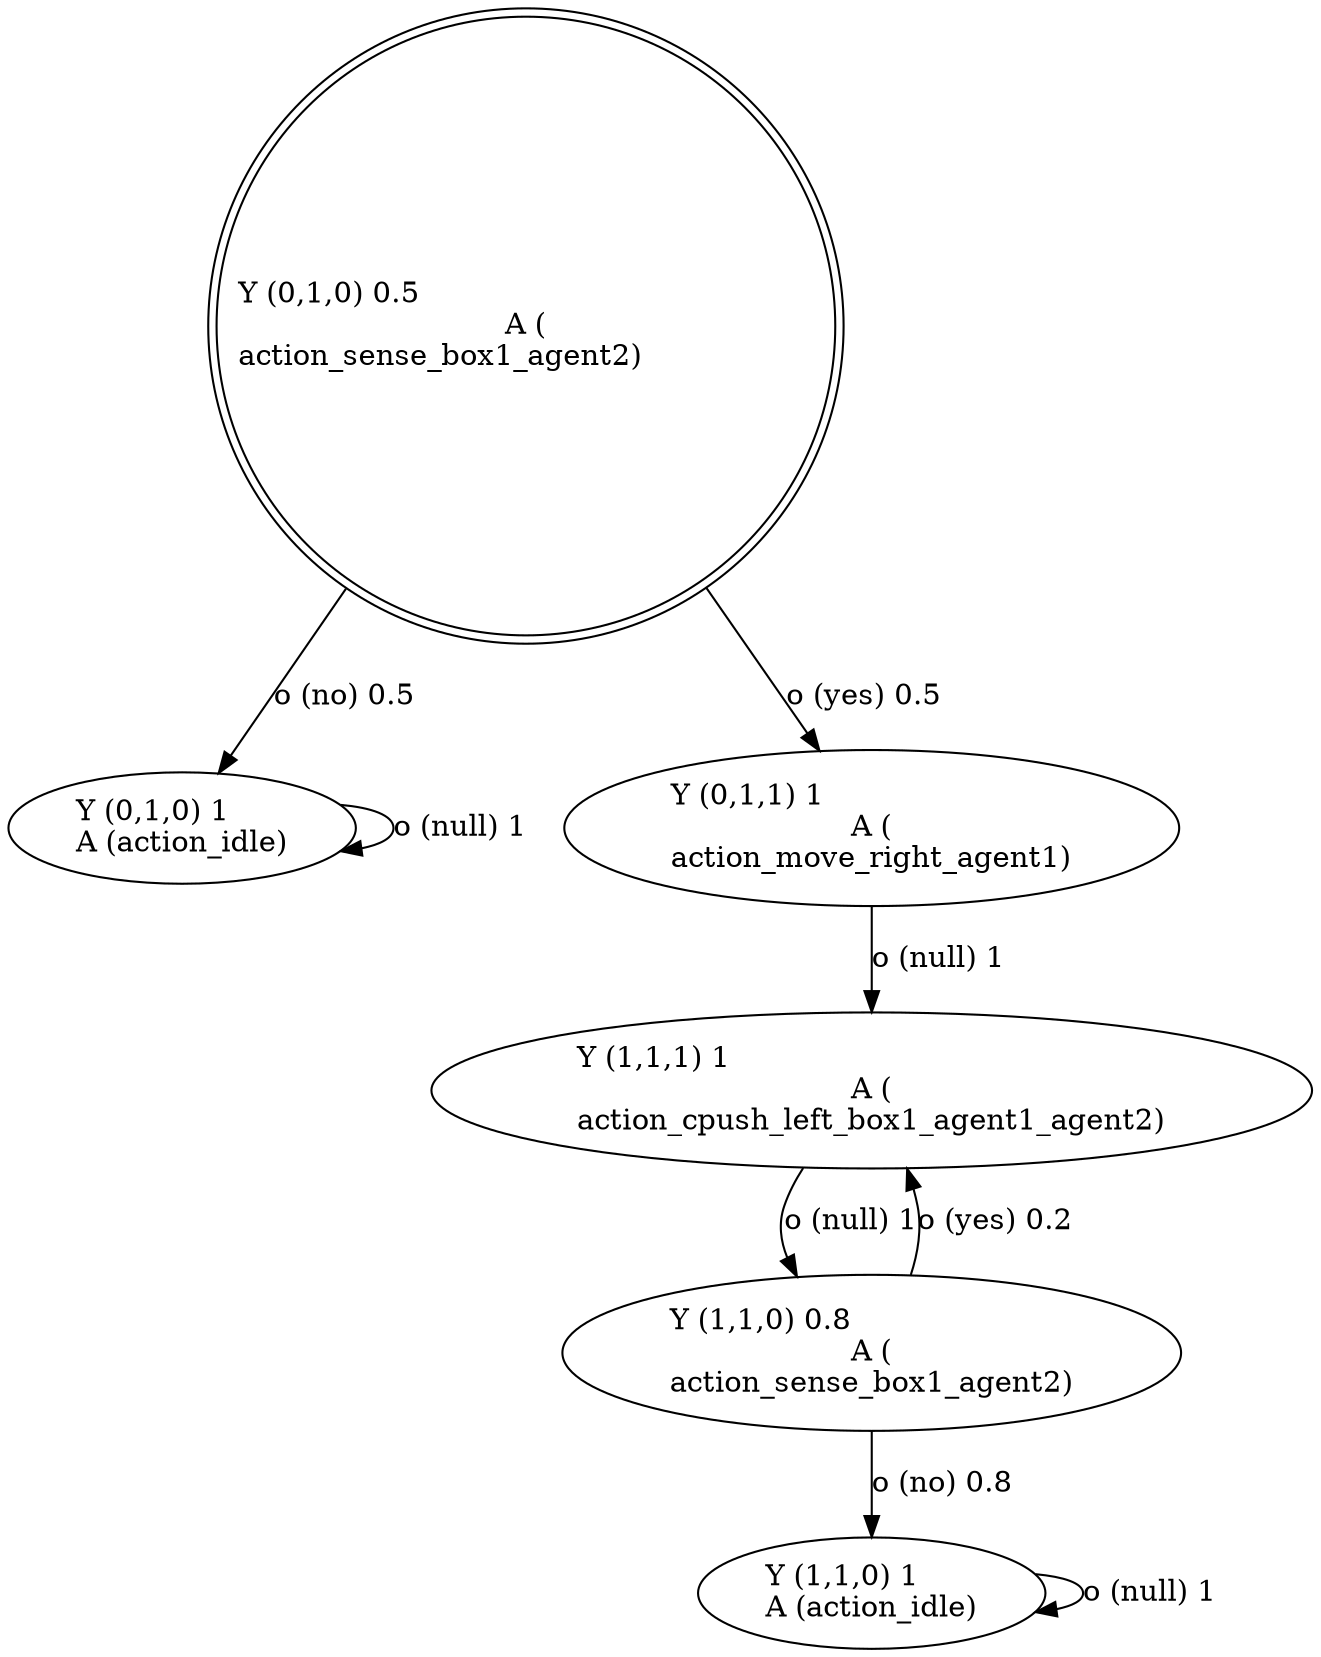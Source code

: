 digraph G
{
root [label="Y (0,1,0) 0.5\lA (\naction_sense_box1_agent2)\l" shape=doublecircle labeljust="l"];
x0row8 [label="Y (1,1,0) 0.8\lA (\naction_sense_box1_agent2)\l"];
x0row3 [label="Y (0,1,0) 1\lA (action_idle)\l"];
x0row10 [label="Y (1,1,0) 1\lA (action_idle)\l"];
x0row2 [label="Y (0,1,1) 1\lA (\naction_move_right_agent1)\l"];
x0row6 [label="Y (1,1,1) 1\lA (\naction_cpush_left_box1_agent1_agent2)\l"];
root -> x0row2 [label="o (yes) 0.5\l"];
root -> x0row3 [label="o (no) 0.5\l"];
x0row2 -> x0row6 [label="o (null) 1\l"];
x0row6 -> x0row8 [label="o (null) 1\l"];
x0row8 -> x0row6 [label="o (yes) 0.2\l"];
x0row8 -> x0row10 [label="o (no) 0.8\l"];
x0row10 -> x0row10 [label="o (null) 1\l"];
x0row3 -> x0row3 [label="o (null) 1\l"];
}
